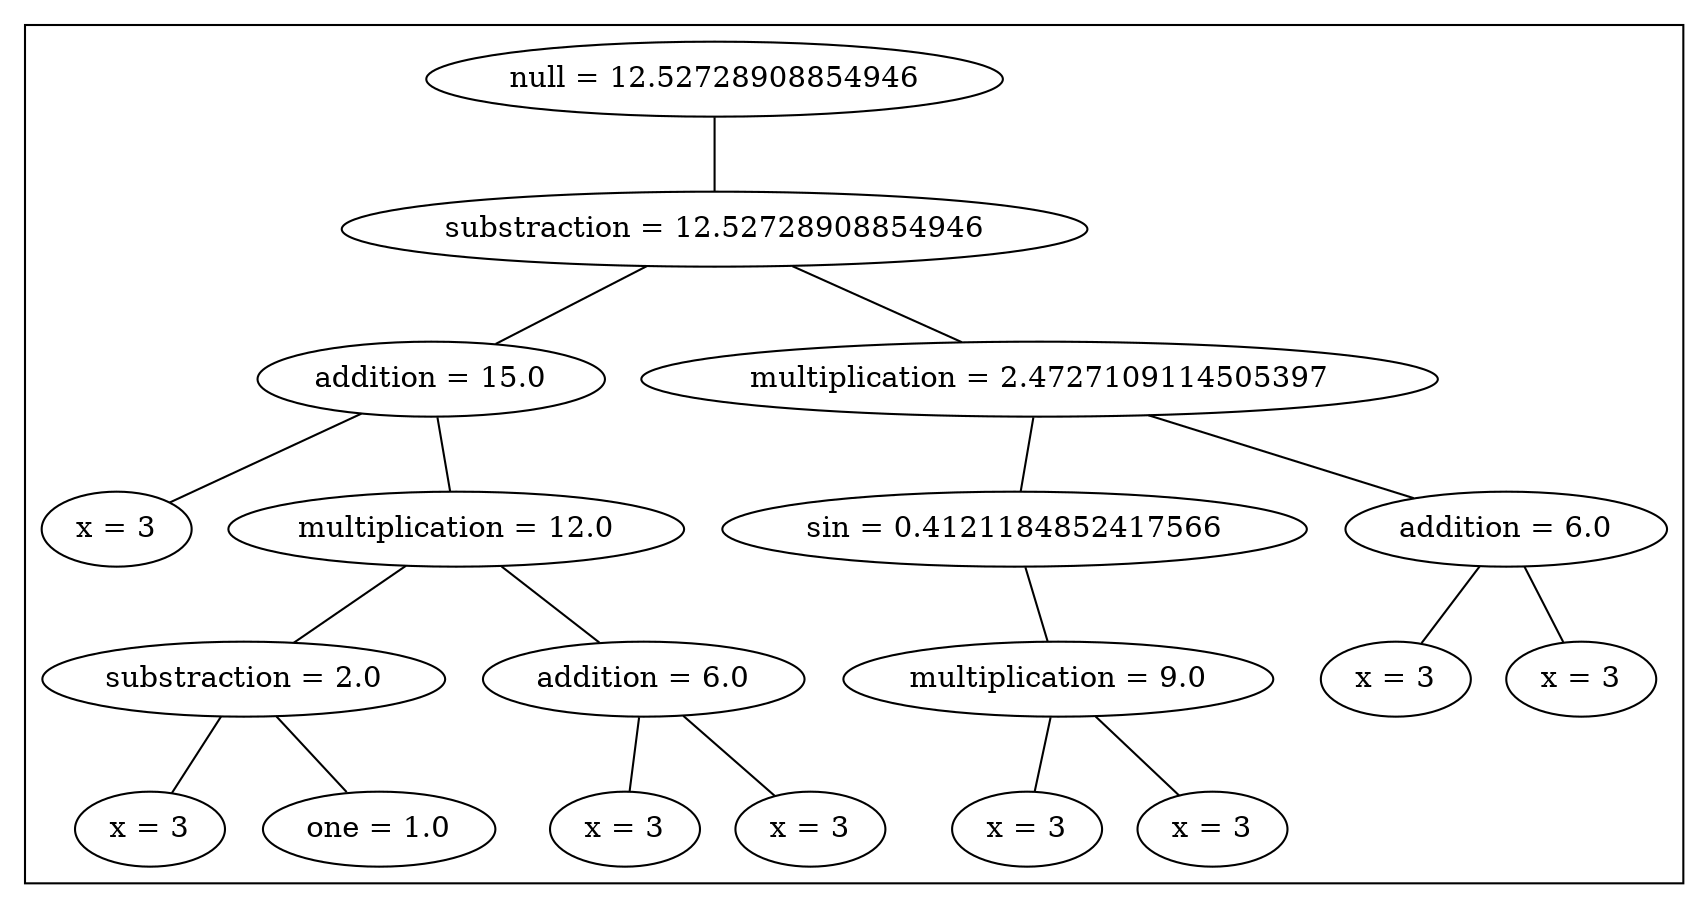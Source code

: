 graph ""{ 
# node[fontsize=10,width=".2".height=".2", margin=0]; 
# graph[fontsize=8];
label=""
subgraph cluster0{

n00 ;
n00 [label="null = 12.52728908854946"] ;
n01 [label="substraction = 12.52728908854946"] ;
n02 [label="addition = 15.0"] ;
n03 [label="x = 3"] ;
n02 -- n03 ;
n04 [label="multiplication = 12.0"] ;
n05 [label="substraction = 2.0"] ;
n06 [label="x = 3"] ;
n05 -- n06 ;
n07 [label="one = 1.0"] ;
n05 -- n07 ;
n04 -- n05 ;
n08 [label="addition = 6.0"] ;
n09 [label="x = 3"] ;
n08 -- n09 ;
n010 [label="x = 3"] ;
n08 -- n010 ;
n04 -- n08 ;
n02 -- n04 ;
n01 -- n02 ;
n011 [label="multiplication = 2.4727109114505397"] ;
n012 [label="sin = 0.4121184852417566"] ;
n013 [label="multiplication = 9.0"] ;
n014 [label="x = 3"] ;
n013 -- n014 ;
n015 [label="x = 3"] ;
n013 -- n015 ;
n012 -- n013 ;
n011 -- n012 ;
n016 [label="addition = 6.0"] ;
n017 [label="x = 3"] ;
n016 -- n017 ;
n018 [label="x = 3"] ;
n016 -- n018 ;
n011 -- n016 ;
n01 -- n011 ;
n00 -- n01 ;
}
}